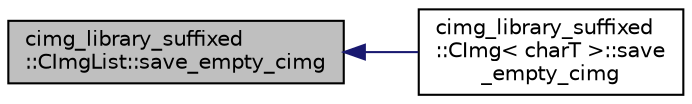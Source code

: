 digraph "cimg_library_suffixed::CImgList::save_empty_cimg"
{
  edge [fontname="Helvetica",fontsize="10",labelfontname="Helvetica",labelfontsize="10"];
  node [fontname="Helvetica",fontsize="10",shape=record];
  rankdir="LR";
  Node1 [label="cimg_library_suffixed\l::CImgList::save_empty_cimg",height=0.2,width=0.4,color="black", fillcolor="grey75", style="filled" fontcolor="black"];
  Node1 -> Node2 [dir="back",color="midnightblue",fontsize="10",style="solid",fontname="Helvetica"];
  Node2 [label="cimg_library_suffixed\l::CImg\< charT \>::save\l_empty_cimg",height=0.2,width=0.4,color="black", fillcolor="white", style="filled",URL="$structcimg__library__suffixed_1_1_c_img.html#a91b627dac9eeb9bc83354fcad2225791",tooltip="Save blank image as a .cimg file."];
}

